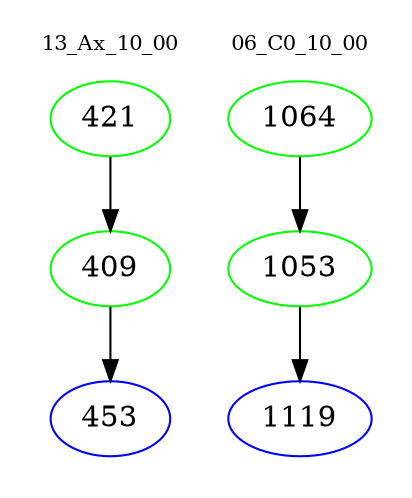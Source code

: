 digraph{
subgraph cluster_0 {
color = white
label = "13_Ax_10_00";
fontsize=10;
T0_421 [label="421", color="green"]
T0_421 -> T0_409 [color="black"]
T0_409 [label="409", color="green"]
T0_409 -> T0_453 [color="black"]
T0_453 [label="453", color="blue"]
}
subgraph cluster_1 {
color = white
label = "06_C0_10_00";
fontsize=10;
T1_1064 [label="1064", color="green"]
T1_1064 -> T1_1053 [color="black"]
T1_1053 [label="1053", color="green"]
T1_1053 -> T1_1119 [color="black"]
T1_1119 [label="1119", color="blue"]
}
}
